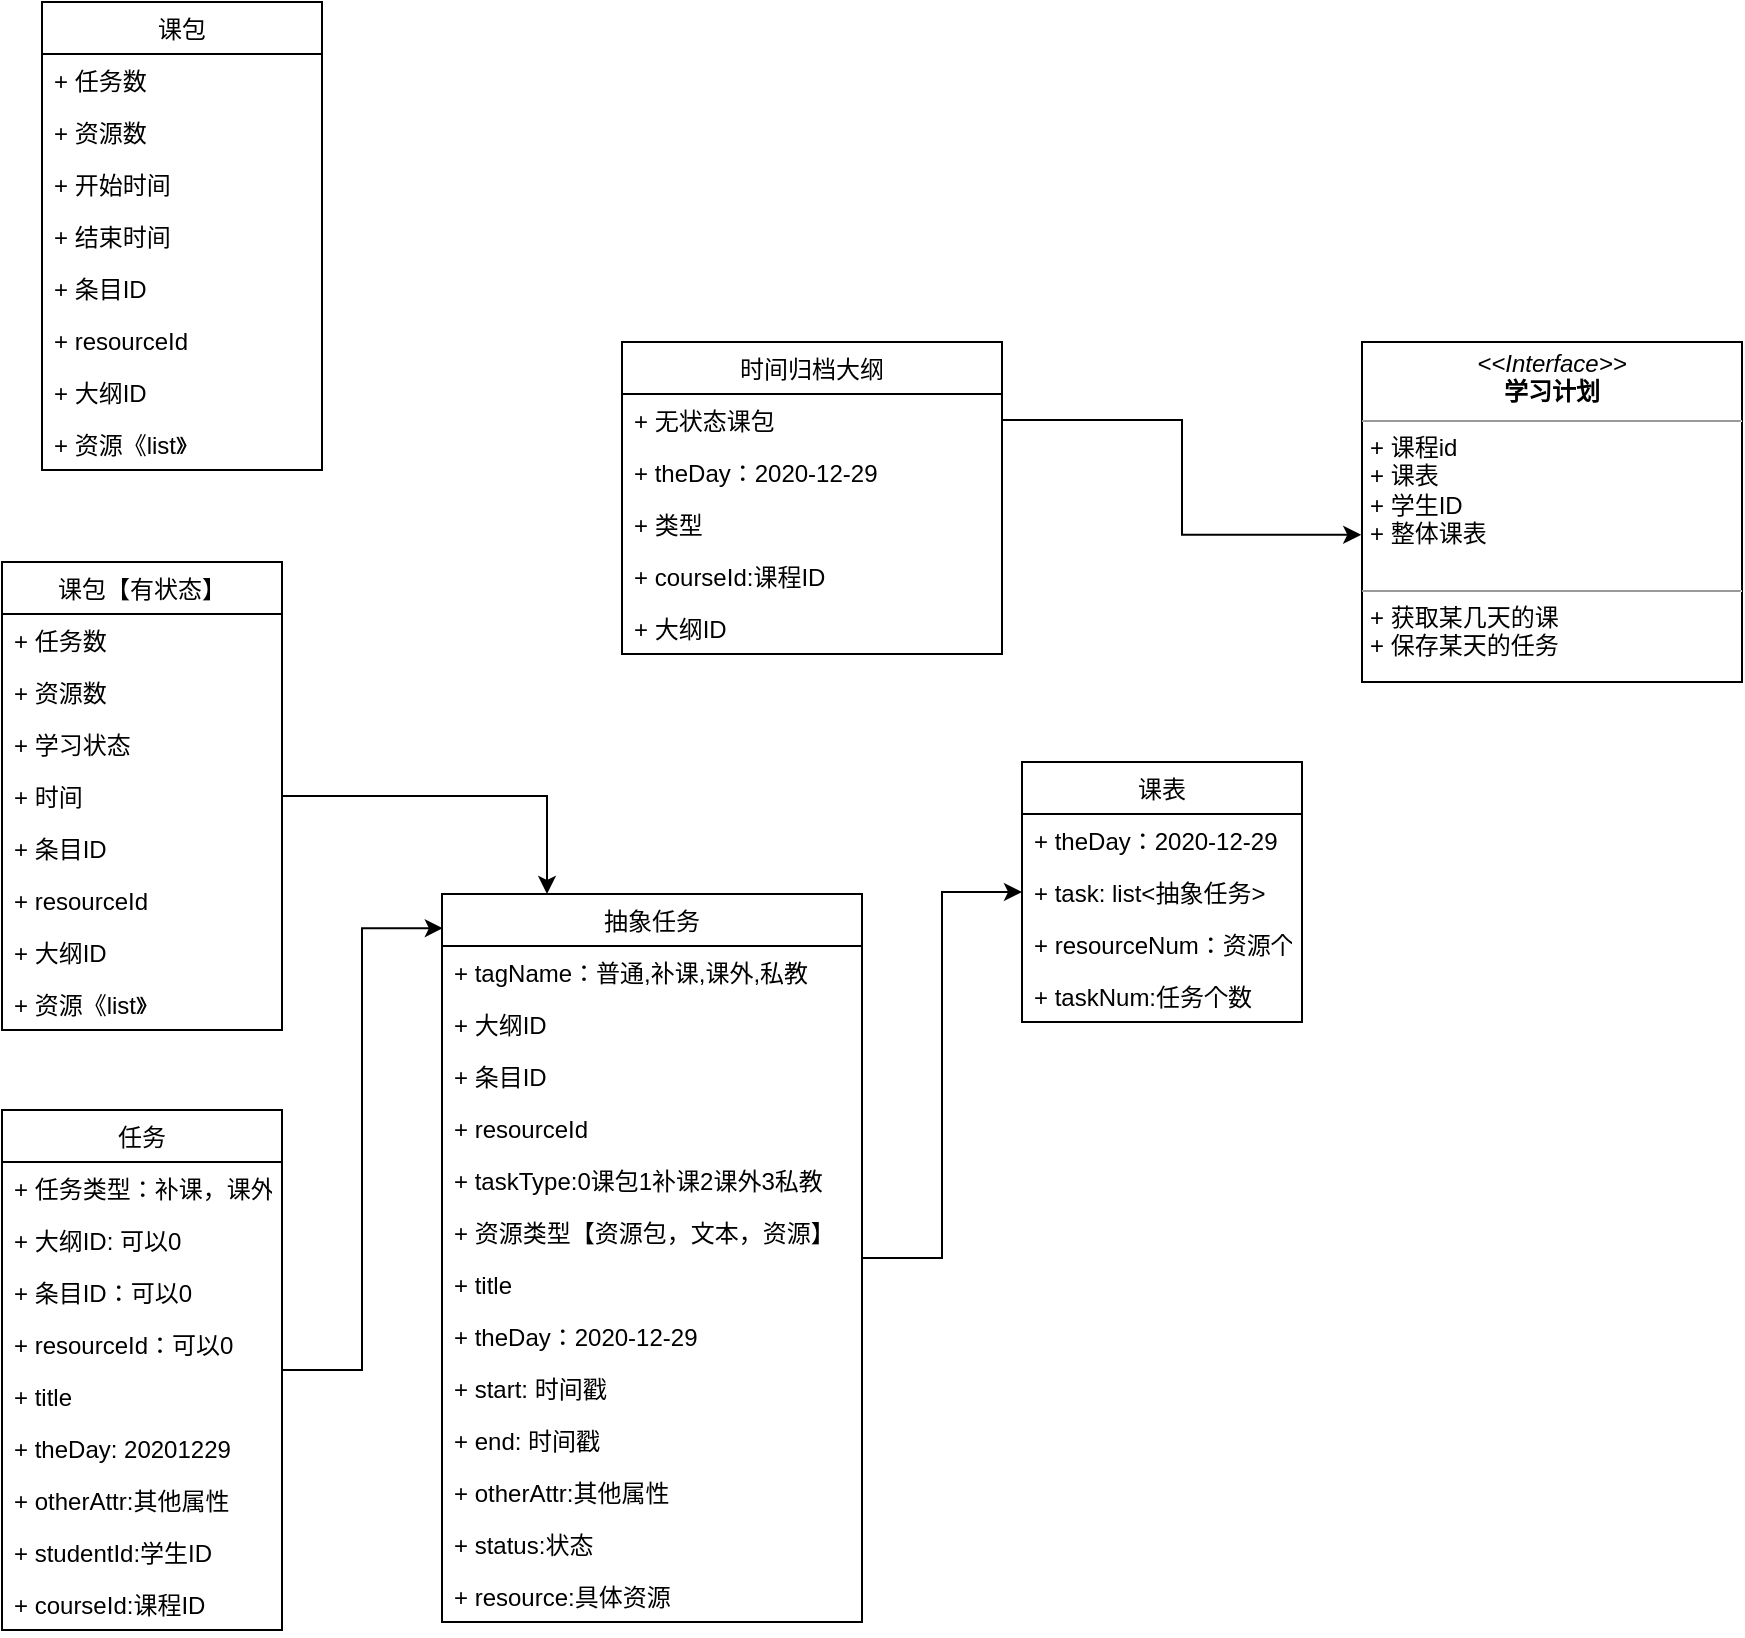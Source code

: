 <mxfile version="14.1.2" type="github">
  <diagram id="xe28xnixo2NTm2ffLTH5" name="Page-1">
    <mxGraphModel dx="1640" dy="435" grid="1" gridSize="10" guides="1" tooltips="1" connect="1" arrows="1" fold="1" page="1" pageScale="1" pageWidth="827" pageHeight="1169" math="0" shadow="0">
      <root>
        <mxCell id="0" />
        <mxCell id="1" parent="0" />
        <mxCell id="jewvl0w6D_q5FNkcWG2r-2" value="&lt;p style=&quot;margin: 0px ; margin-top: 4px ; text-align: center&quot;&gt;&lt;i&gt;&amp;lt;&amp;lt;Interface&amp;gt;&amp;gt;&lt;/i&gt;&lt;br&gt;&lt;b&gt;学习计划&lt;/b&gt;&lt;/p&gt;&lt;hr size=&quot;1&quot;&gt;&lt;p style=&quot;margin: 0px ; margin-left: 4px&quot;&gt;+&amp;nbsp;课程id&lt;/p&gt;&lt;p style=&quot;margin: 0px ; margin-left: 4px&quot;&gt;+&amp;nbsp;课表&lt;br&gt;+&amp;nbsp;学生ID&lt;/p&gt;&lt;p style=&quot;margin: 0px ; margin-left: 4px&quot;&gt;+&amp;nbsp;整体课表&lt;/p&gt;&lt;br&gt;&lt;hr size=&quot;1&quot;&gt;&lt;p style=&quot;margin: 0px ; margin-left: 4px&quot;&gt;+&amp;nbsp;获取某几天的课&lt;br&gt;+&amp;nbsp;保存某天的任务&lt;/p&gt;" style="verticalAlign=top;align=left;overflow=fill;fontSize=12;fontFamily=Helvetica;html=1;" vertex="1" parent="1">
          <mxGeometry x="430" y="380" width="190" height="170" as="geometry" />
        </mxCell>
        <mxCell id="jewvl0w6D_q5FNkcWG2r-3" value="课表" style="swimlane;fontStyle=0;childLayout=stackLayout;horizontal=1;startSize=26;fillColor=none;horizontalStack=0;resizeParent=1;resizeParentMax=0;resizeLast=0;collapsible=1;marginBottom=0;" vertex="1" parent="1">
          <mxGeometry x="260" y="590" width="140" height="130" as="geometry" />
        </mxCell>
        <mxCell id="jewvl0w6D_q5FNkcWG2r-4" value="+ theDay：2020-12-29" style="text;strokeColor=none;fillColor=none;align=left;verticalAlign=top;spacingLeft=4;spacingRight=4;overflow=hidden;rotatable=0;points=[[0,0.5],[1,0.5]];portConstraint=eastwest;" vertex="1" parent="jewvl0w6D_q5FNkcWG2r-3">
          <mxGeometry y="26" width="140" height="26" as="geometry" />
        </mxCell>
        <mxCell id="jewvl0w6D_q5FNkcWG2r-5" value="+ task: list&lt;抽象任务&gt;" style="text;strokeColor=none;fillColor=none;align=left;verticalAlign=top;spacingLeft=4;spacingRight=4;overflow=hidden;rotatable=0;points=[[0,0.5],[1,0.5]];portConstraint=eastwest;" vertex="1" parent="jewvl0w6D_q5FNkcWG2r-3">
          <mxGeometry y="52" width="140" height="26" as="geometry" />
        </mxCell>
        <mxCell id="jewvl0w6D_q5FNkcWG2r-11" value="+ resourceNum：资源个" style="text;strokeColor=none;fillColor=none;align=left;verticalAlign=top;spacingLeft=4;spacingRight=4;overflow=hidden;rotatable=0;points=[[0,0.5],[1,0.5]];portConstraint=eastwest;" vertex="1" parent="jewvl0w6D_q5FNkcWG2r-3">
          <mxGeometry y="78" width="140" height="26" as="geometry" />
        </mxCell>
        <mxCell id="jewvl0w6D_q5FNkcWG2r-6" value="+ taskNum:任务个数" style="text;strokeColor=none;fillColor=none;align=left;verticalAlign=top;spacingLeft=4;spacingRight=4;overflow=hidden;rotatable=0;points=[[0,0.5],[1,0.5]];portConstraint=eastwest;" vertex="1" parent="jewvl0w6D_q5FNkcWG2r-3">
          <mxGeometry y="104" width="140" height="26" as="geometry" />
        </mxCell>
        <mxCell id="jewvl0w6D_q5FNkcWG2r-48" style="edgeStyle=orthogonalEdgeStyle;rounded=0;orthogonalLoop=1;jettySize=auto;html=1;entryX=0.25;entryY=0;entryDx=0;entryDy=0;" edge="1" parent="1" source="jewvl0w6D_q5FNkcWG2r-7" target="jewvl0w6D_q5FNkcWG2r-34">
          <mxGeometry relative="1" as="geometry" />
        </mxCell>
        <mxCell id="jewvl0w6D_q5FNkcWG2r-7" value="课包【有状态】" style="swimlane;fontStyle=0;childLayout=stackLayout;horizontal=1;startSize=26;fillColor=none;horizontalStack=0;resizeParent=1;resizeParentMax=0;resizeLast=0;collapsible=1;marginBottom=0;" vertex="1" parent="1">
          <mxGeometry x="-250" y="490" width="140" height="234" as="geometry" />
        </mxCell>
        <mxCell id="jewvl0w6D_q5FNkcWG2r-8" value="+ 任务数" style="text;strokeColor=none;fillColor=none;align=left;verticalAlign=top;spacingLeft=4;spacingRight=4;overflow=hidden;rotatable=0;points=[[0,0.5],[1,0.5]];portConstraint=eastwest;" vertex="1" parent="jewvl0w6D_q5FNkcWG2r-7">
          <mxGeometry y="26" width="140" height="26" as="geometry" />
        </mxCell>
        <mxCell id="jewvl0w6D_q5FNkcWG2r-9" value="+ 资源数" style="text;strokeColor=none;fillColor=none;align=left;verticalAlign=top;spacingLeft=4;spacingRight=4;overflow=hidden;rotatable=0;points=[[0,0.5],[1,0.5]];portConstraint=eastwest;" vertex="1" parent="jewvl0w6D_q5FNkcWG2r-7">
          <mxGeometry y="52" width="140" height="26" as="geometry" />
        </mxCell>
        <mxCell id="jewvl0w6D_q5FNkcWG2r-12" value="+ 学习状态" style="text;strokeColor=none;fillColor=none;align=left;verticalAlign=top;spacingLeft=4;spacingRight=4;overflow=hidden;rotatable=0;points=[[0,0.5],[1,0.5]];portConstraint=eastwest;" vertex="1" parent="jewvl0w6D_q5FNkcWG2r-7">
          <mxGeometry y="78" width="140" height="26" as="geometry" />
        </mxCell>
        <mxCell id="jewvl0w6D_q5FNkcWG2r-13" value="+ 时间" style="text;strokeColor=none;fillColor=none;align=left;verticalAlign=top;spacingLeft=4;spacingRight=4;overflow=hidden;rotatable=0;points=[[0,0.5],[1,0.5]];portConstraint=eastwest;" vertex="1" parent="jewvl0w6D_q5FNkcWG2r-7">
          <mxGeometry y="104" width="140" height="26" as="geometry" />
        </mxCell>
        <mxCell id="jewvl0w6D_q5FNkcWG2r-54" value="+ 条目ID" style="text;strokeColor=none;fillColor=none;align=left;verticalAlign=top;spacingLeft=4;spacingRight=4;overflow=hidden;rotatable=0;points=[[0,0.5],[1,0.5]];portConstraint=eastwest;" vertex="1" parent="jewvl0w6D_q5FNkcWG2r-7">
          <mxGeometry y="130" width="140" height="26" as="geometry" />
        </mxCell>
        <mxCell id="jewvl0w6D_q5FNkcWG2r-55" value="+ resourceId" style="text;strokeColor=none;fillColor=none;align=left;verticalAlign=top;spacingLeft=4;spacingRight=4;overflow=hidden;rotatable=0;points=[[0,0.5],[1,0.5]];portConstraint=eastwest;" vertex="1" parent="jewvl0w6D_q5FNkcWG2r-7">
          <mxGeometry y="156" width="140" height="26" as="geometry" />
        </mxCell>
        <mxCell id="jewvl0w6D_q5FNkcWG2r-53" value="+ 大纲ID" style="text;strokeColor=none;fillColor=none;align=left;verticalAlign=top;spacingLeft=4;spacingRight=4;overflow=hidden;rotatable=0;points=[[0,0.5],[1,0.5]];portConstraint=eastwest;" vertex="1" parent="jewvl0w6D_q5FNkcWG2r-7">
          <mxGeometry y="182" width="140" height="26" as="geometry" />
        </mxCell>
        <mxCell id="jewvl0w6D_q5FNkcWG2r-10" value="+ 资源《list》" style="text;strokeColor=none;fillColor=none;align=left;verticalAlign=top;spacingLeft=4;spacingRight=4;overflow=hidden;rotatable=0;points=[[0,0.5],[1,0.5]];portConstraint=eastwest;" vertex="1" parent="jewvl0w6D_q5FNkcWG2r-7">
          <mxGeometry y="208" width="140" height="26" as="geometry" />
        </mxCell>
        <mxCell id="jewvl0w6D_q5FNkcWG2r-47" style="edgeStyle=orthogonalEdgeStyle;rounded=0;orthogonalLoop=1;jettySize=auto;html=1;entryX=0.002;entryY=0.047;entryDx=0;entryDy=0;entryPerimeter=0;" edge="1" parent="1" source="jewvl0w6D_q5FNkcWG2r-17" target="jewvl0w6D_q5FNkcWG2r-34">
          <mxGeometry relative="1" as="geometry" />
        </mxCell>
        <mxCell id="jewvl0w6D_q5FNkcWG2r-17" value="任务" style="swimlane;fontStyle=0;childLayout=stackLayout;horizontal=1;startSize=26;fillColor=none;horizontalStack=0;resizeParent=1;resizeParentMax=0;resizeLast=0;collapsible=1;marginBottom=0;" vertex="1" parent="1">
          <mxGeometry x="-250" y="764" width="140" height="260" as="geometry" />
        </mxCell>
        <mxCell id="jewvl0w6D_q5FNkcWG2r-18" value="+ 任务类型：补课，课外" style="text;strokeColor=none;fillColor=none;align=left;verticalAlign=top;spacingLeft=4;spacingRight=4;overflow=hidden;rotatable=0;points=[[0,0.5],[1,0.5]];portConstraint=eastwest;" vertex="1" parent="jewvl0w6D_q5FNkcWG2r-17">
          <mxGeometry y="26" width="140" height="26" as="geometry" />
        </mxCell>
        <mxCell id="jewvl0w6D_q5FNkcWG2r-49" value="+ 大纲ID: 可以0" style="text;strokeColor=none;fillColor=none;align=left;verticalAlign=top;spacingLeft=4;spacingRight=4;overflow=hidden;rotatable=0;points=[[0,0.5],[1,0.5]];portConstraint=eastwest;" vertex="1" parent="jewvl0w6D_q5FNkcWG2r-17">
          <mxGeometry y="52" width="140" height="26" as="geometry" />
        </mxCell>
        <mxCell id="jewvl0w6D_q5FNkcWG2r-50" value="+ 条目ID：可以0" style="text;strokeColor=none;fillColor=none;align=left;verticalAlign=top;spacingLeft=4;spacingRight=4;overflow=hidden;rotatable=0;points=[[0,0.5],[1,0.5]];portConstraint=eastwest;" vertex="1" parent="jewvl0w6D_q5FNkcWG2r-17">
          <mxGeometry y="78" width="140" height="26" as="geometry" />
        </mxCell>
        <mxCell id="jewvl0w6D_q5FNkcWG2r-19" value="+ resourceId：可以0" style="text;strokeColor=none;fillColor=none;align=left;verticalAlign=top;spacingLeft=4;spacingRight=4;overflow=hidden;rotatable=0;points=[[0,0.5],[1,0.5]];portConstraint=eastwest;" vertex="1" parent="jewvl0w6D_q5FNkcWG2r-17">
          <mxGeometry y="104" width="140" height="26" as="geometry" />
        </mxCell>
        <mxCell id="jewvl0w6D_q5FNkcWG2r-20" value="+ title" style="text;strokeColor=none;fillColor=none;align=left;verticalAlign=top;spacingLeft=4;spacingRight=4;overflow=hidden;rotatable=0;points=[[0,0.5],[1,0.5]];portConstraint=eastwest;" vertex="1" parent="jewvl0w6D_q5FNkcWG2r-17">
          <mxGeometry y="130" width="140" height="26" as="geometry" />
        </mxCell>
        <mxCell id="jewvl0w6D_q5FNkcWG2r-27" value="+ theDay: 20201229" style="text;strokeColor=none;fillColor=none;align=left;verticalAlign=top;spacingLeft=4;spacingRight=4;overflow=hidden;rotatable=0;points=[[0,0.5],[1,0.5]];portConstraint=eastwest;" vertex="1" parent="jewvl0w6D_q5FNkcWG2r-17">
          <mxGeometry y="156" width="140" height="26" as="geometry" />
        </mxCell>
        <mxCell id="jewvl0w6D_q5FNkcWG2r-28" value="+ otherAttr:其他属性" style="text;strokeColor=none;fillColor=none;align=left;verticalAlign=top;spacingLeft=4;spacingRight=4;overflow=hidden;rotatable=0;points=[[0,0.5],[1,0.5]];portConstraint=eastwest;" vertex="1" parent="jewvl0w6D_q5FNkcWG2r-17">
          <mxGeometry y="182" width="140" height="26" as="geometry" />
        </mxCell>
        <mxCell id="jewvl0w6D_q5FNkcWG2r-21" value="+ studentId:学生ID" style="text;strokeColor=none;fillColor=none;align=left;verticalAlign=top;spacingLeft=4;spacingRight=4;overflow=hidden;rotatable=0;points=[[0,0.5],[1,0.5]];portConstraint=eastwest;" vertex="1" parent="jewvl0w6D_q5FNkcWG2r-17">
          <mxGeometry y="208" width="140" height="26" as="geometry" />
        </mxCell>
        <mxCell id="jewvl0w6D_q5FNkcWG2r-29" value="+ courseId:课程ID" style="text;strokeColor=none;fillColor=none;align=left;verticalAlign=top;spacingLeft=4;spacingRight=4;overflow=hidden;rotatable=0;points=[[0,0.5],[1,0.5]];portConstraint=eastwest;" vertex="1" parent="jewvl0w6D_q5FNkcWG2r-17">
          <mxGeometry y="234" width="140" height="26" as="geometry" />
        </mxCell>
        <mxCell id="jewvl0w6D_q5FNkcWG2r-59" style="edgeStyle=orthogonalEdgeStyle;rounded=0;orthogonalLoop=1;jettySize=auto;html=1;exitX=1;exitY=0.25;exitDx=0;exitDy=0;entryX=-0.002;entryY=0.567;entryDx=0;entryDy=0;entryPerimeter=0;" edge="1" parent="1" source="jewvl0w6D_q5FNkcWG2r-22" target="jewvl0w6D_q5FNkcWG2r-2">
          <mxGeometry relative="1" as="geometry" />
        </mxCell>
        <mxCell id="jewvl0w6D_q5FNkcWG2r-22" value="时间归档大纲" style="swimlane;fontStyle=0;childLayout=stackLayout;horizontal=1;startSize=26;fillColor=none;horizontalStack=0;resizeParent=1;resizeParentMax=0;resizeLast=0;collapsible=1;marginBottom=0;" vertex="1" parent="1">
          <mxGeometry x="60" y="380" width="190" height="156" as="geometry" />
        </mxCell>
        <mxCell id="jewvl0w6D_q5FNkcWG2r-61" value="+ 无状态课包" style="text;strokeColor=none;fillColor=none;align=left;verticalAlign=top;spacingLeft=4;spacingRight=4;overflow=hidden;rotatable=0;points=[[0,0.5],[1,0.5]];portConstraint=eastwest;" vertex="1" parent="jewvl0w6D_q5FNkcWG2r-22">
          <mxGeometry y="26" width="190" height="26" as="geometry" />
        </mxCell>
        <mxCell id="jewvl0w6D_q5FNkcWG2r-62" value="+ theDay：2020-12-29" style="text;strokeColor=none;fillColor=none;align=left;verticalAlign=top;spacingLeft=4;spacingRight=4;overflow=hidden;rotatable=0;points=[[0,0.5],[1,0.5]];portConstraint=eastwest;" vertex="1" parent="jewvl0w6D_q5FNkcWG2r-22">
          <mxGeometry y="52" width="190" height="26" as="geometry" />
        </mxCell>
        <mxCell id="jewvl0w6D_q5FNkcWG2r-25" value="+ 类型" style="text;strokeColor=none;fillColor=none;align=left;verticalAlign=top;spacingLeft=4;spacingRight=4;overflow=hidden;rotatable=0;points=[[0,0.5],[1,0.5]];portConstraint=eastwest;" vertex="1" parent="jewvl0w6D_q5FNkcWG2r-22">
          <mxGeometry y="78" width="190" height="26" as="geometry" />
        </mxCell>
        <mxCell id="jewvl0w6D_q5FNkcWG2r-45" value="+ courseId:课程ID" style="text;strokeColor=none;fillColor=none;align=left;verticalAlign=top;spacingLeft=4;spacingRight=4;overflow=hidden;rotatable=0;points=[[0,0.5],[1,0.5]];portConstraint=eastwest;" vertex="1" parent="jewvl0w6D_q5FNkcWG2r-22">
          <mxGeometry y="104" width="190" height="26" as="geometry" />
        </mxCell>
        <mxCell id="jewvl0w6D_q5FNkcWG2r-40" value="+ 大纲ID" style="text;strokeColor=none;fillColor=none;align=left;verticalAlign=top;spacingLeft=4;spacingRight=4;overflow=hidden;rotatable=0;points=[[0,0.5],[1,0.5]];portConstraint=eastwest;" vertex="1" parent="jewvl0w6D_q5FNkcWG2r-22">
          <mxGeometry y="130" width="190" height="26" as="geometry" />
        </mxCell>
        <mxCell id="jewvl0w6D_q5FNkcWG2r-56" style="edgeStyle=orthogonalEdgeStyle;rounded=0;orthogonalLoop=1;jettySize=auto;html=1;entryX=0;entryY=0.5;entryDx=0;entryDy=0;" edge="1" parent="1" source="jewvl0w6D_q5FNkcWG2r-34" target="jewvl0w6D_q5FNkcWG2r-5">
          <mxGeometry relative="1" as="geometry" />
        </mxCell>
        <mxCell id="jewvl0w6D_q5FNkcWG2r-34" value="抽象任务" style="swimlane;fontStyle=0;childLayout=stackLayout;horizontal=1;startSize=26;fillColor=none;horizontalStack=0;resizeParent=1;resizeParentMax=0;resizeLast=0;collapsible=1;marginBottom=0;" vertex="1" parent="1">
          <mxGeometry x="-30" y="656" width="210" height="364" as="geometry" />
        </mxCell>
        <mxCell id="jewvl0w6D_q5FNkcWG2r-24" value="+ tagName：普通,补课,课外,私教" style="text;strokeColor=none;fillColor=none;align=left;verticalAlign=top;spacingLeft=4;spacingRight=4;overflow=hidden;rotatable=0;points=[[0,0.5],[1,0.5]];portConstraint=eastwest;" vertex="1" parent="jewvl0w6D_q5FNkcWG2r-34">
          <mxGeometry y="26" width="210" height="26" as="geometry" />
        </mxCell>
        <mxCell id="jewvl0w6D_q5FNkcWG2r-36" value="+ 大纲ID" style="text;strokeColor=none;fillColor=none;align=left;verticalAlign=top;spacingLeft=4;spacingRight=4;overflow=hidden;rotatable=0;points=[[0,0.5],[1,0.5]];portConstraint=eastwest;" vertex="1" parent="jewvl0w6D_q5FNkcWG2r-34">
          <mxGeometry y="52" width="210" height="26" as="geometry" />
        </mxCell>
        <mxCell id="jewvl0w6D_q5FNkcWG2r-43" value="+ 条目ID" style="text;strokeColor=none;fillColor=none;align=left;verticalAlign=top;spacingLeft=4;spacingRight=4;overflow=hidden;rotatable=0;points=[[0,0.5],[1,0.5]];portConstraint=eastwest;" vertex="1" parent="jewvl0w6D_q5FNkcWG2r-34">
          <mxGeometry y="78" width="210" height="26" as="geometry" />
        </mxCell>
        <mxCell id="jewvl0w6D_q5FNkcWG2r-42" value="+ resourceId" style="text;strokeColor=none;fillColor=none;align=left;verticalAlign=top;spacingLeft=4;spacingRight=4;overflow=hidden;rotatable=0;points=[[0,0.5],[1,0.5]];portConstraint=eastwest;" vertex="1" parent="jewvl0w6D_q5FNkcWG2r-34">
          <mxGeometry y="104" width="210" height="26" as="geometry" />
        </mxCell>
        <mxCell id="jewvl0w6D_q5FNkcWG2r-52" value="+ taskType:0课包1补课2课外3私教" style="text;strokeColor=none;fillColor=none;align=left;verticalAlign=top;spacingLeft=4;spacingRight=4;overflow=hidden;rotatable=0;points=[[0,0.5],[1,0.5]];portConstraint=eastwest;" vertex="1" parent="jewvl0w6D_q5FNkcWG2r-34">
          <mxGeometry y="130" width="210" height="26" as="geometry" />
        </mxCell>
        <mxCell id="jewvl0w6D_q5FNkcWG2r-51" value="+ 资源类型【资源包，文本，资源】" style="text;strokeColor=none;fillColor=none;align=left;verticalAlign=top;spacingLeft=4;spacingRight=4;overflow=hidden;rotatable=0;points=[[0,0.5],[1,0.5]];portConstraint=eastwest;" vertex="1" parent="jewvl0w6D_q5FNkcWG2r-34">
          <mxGeometry y="156" width="210" height="26" as="geometry" />
        </mxCell>
        <mxCell id="jewvl0w6D_q5FNkcWG2r-37" value="+ title" style="text;strokeColor=none;fillColor=none;align=left;verticalAlign=top;spacingLeft=4;spacingRight=4;overflow=hidden;rotatable=0;points=[[0,0.5],[1,0.5]];portConstraint=eastwest;" vertex="1" parent="jewvl0w6D_q5FNkcWG2r-34">
          <mxGeometry y="182" width="210" height="26" as="geometry" />
        </mxCell>
        <mxCell id="jewvl0w6D_q5FNkcWG2r-57" value="+ theDay：2020-12-29" style="text;strokeColor=none;fillColor=none;align=left;verticalAlign=top;spacingLeft=4;spacingRight=4;overflow=hidden;rotatable=0;points=[[0,0.5],[1,0.5]];portConstraint=eastwest;" vertex="1" parent="jewvl0w6D_q5FNkcWG2r-34">
          <mxGeometry y="208" width="210" height="26" as="geometry" />
        </mxCell>
        <mxCell id="jewvl0w6D_q5FNkcWG2r-38" value="+ start: 时间戳" style="text;strokeColor=none;fillColor=none;align=left;verticalAlign=top;spacingLeft=4;spacingRight=4;overflow=hidden;rotatable=0;points=[[0,0.5],[1,0.5]];portConstraint=eastwest;" vertex="1" parent="jewvl0w6D_q5FNkcWG2r-34">
          <mxGeometry y="234" width="210" height="26" as="geometry" />
        </mxCell>
        <mxCell id="jewvl0w6D_q5FNkcWG2r-44" value="+ end: 时间戳" style="text;strokeColor=none;fillColor=none;align=left;verticalAlign=top;spacingLeft=4;spacingRight=4;overflow=hidden;rotatable=0;points=[[0,0.5],[1,0.5]];portConstraint=eastwest;" vertex="1" parent="jewvl0w6D_q5FNkcWG2r-34">
          <mxGeometry y="260" width="210" height="26" as="geometry" />
        </mxCell>
        <mxCell id="jewvl0w6D_q5FNkcWG2r-39" value="+ otherAttr:其他属性" style="text;strokeColor=none;fillColor=none;align=left;verticalAlign=top;spacingLeft=4;spacingRight=4;overflow=hidden;rotatable=0;points=[[0,0.5],[1,0.5]];portConstraint=eastwest;" vertex="1" parent="jewvl0w6D_q5FNkcWG2r-34">
          <mxGeometry y="286" width="210" height="26" as="geometry" />
        </mxCell>
        <mxCell id="jewvl0w6D_q5FNkcWG2r-46" value="+ status:状态" style="text;strokeColor=none;fillColor=none;align=left;verticalAlign=top;spacingLeft=4;spacingRight=4;overflow=hidden;rotatable=0;points=[[0,0.5],[1,0.5]];portConstraint=eastwest;" vertex="1" parent="jewvl0w6D_q5FNkcWG2r-34">
          <mxGeometry y="312" width="210" height="26" as="geometry" />
        </mxCell>
        <mxCell id="jewvl0w6D_q5FNkcWG2r-41" value="+ resource:具体资源" style="text;strokeColor=none;fillColor=none;align=left;verticalAlign=top;spacingLeft=4;spacingRight=4;overflow=hidden;rotatable=0;points=[[0,0.5],[1,0.5]];portConstraint=eastwest;" vertex="1" parent="jewvl0w6D_q5FNkcWG2r-34">
          <mxGeometry y="338" width="210" height="26" as="geometry" />
        </mxCell>
        <mxCell id="jewvl0w6D_q5FNkcWG2r-63" value="课包" style="swimlane;fontStyle=0;childLayout=stackLayout;horizontal=1;startSize=26;fillColor=none;horizontalStack=0;resizeParent=1;resizeParentMax=0;resizeLast=0;collapsible=1;marginBottom=0;" vertex="1" parent="1">
          <mxGeometry x="-230" y="210" width="140" height="234" as="geometry" />
        </mxCell>
        <mxCell id="jewvl0w6D_q5FNkcWG2r-64" value="+ 任务数" style="text;strokeColor=none;fillColor=none;align=left;verticalAlign=top;spacingLeft=4;spacingRight=4;overflow=hidden;rotatable=0;points=[[0,0.5],[1,0.5]];portConstraint=eastwest;" vertex="1" parent="jewvl0w6D_q5FNkcWG2r-63">
          <mxGeometry y="26" width="140" height="26" as="geometry" />
        </mxCell>
        <mxCell id="jewvl0w6D_q5FNkcWG2r-65" value="+ 资源数" style="text;strokeColor=none;fillColor=none;align=left;verticalAlign=top;spacingLeft=4;spacingRight=4;overflow=hidden;rotatable=0;points=[[0,0.5],[1,0.5]];portConstraint=eastwest;" vertex="1" parent="jewvl0w6D_q5FNkcWG2r-63">
          <mxGeometry y="52" width="140" height="26" as="geometry" />
        </mxCell>
        <mxCell id="jewvl0w6D_q5FNkcWG2r-67" value="+ 开始时间" style="text;strokeColor=none;fillColor=none;align=left;verticalAlign=top;spacingLeft=4;spacingRight=4;overflow=hidden;rotatable=0;points=[[0,0.5],[1,0.5]];portConstraint=eastwest;" vertex="1" parent="jewvl0w6D_q5FNkcWG2r-63">
          <mxGeometry y="78" width="140" height="26" as="geometry" />
        </mxCell>
        <mxCell id="jewvl0w6D_q5FNkcWG2r-72" value="+ 结束时间" style="text;strokeColor=none;fillColor=none;align=left;verticalAlign=top;spacingLeft=4;spacingRight=4;overflow=hidden;rotatable=0;points=[[0,0.5],[1,0.5]];portConstraint=eastwest;" vertex="1" parent="jewvl0w6D_q5FNkcWG2r-63">
          <mxGeometry y="104" width="140" height="26" as="geometry" />
        </mxCell>
        <mxCell id="jewvl0w6D_q5FNkcWG2r-68" value="+ 条目ID" style="text;strokeColor=none;fillColor=none;align=left;verticalAlign=top;spacingLeft=4;spacingRight=4;overflow=hidden;rotatable=0;points=[[0,0.5],[1,0.5]];portConstraint=eastwest;" vertex="1" parent="jewvl0w6D_q5FNkcWG2r-63">
          <mxGeometry y="130" width="140" height="26" as="geometry" />
        </mxCell>
        <mxCell id="jewvl0w6D_q5FNkcWG2r-69" value="+ resourceId" style="text;strokeColor=none;fillColor=none;align=left;verticalAlign=top;spacingLeft=4;spacingRight=4;overflow=hidden;rotatable=0;points=[[0,0.5],[1,0.5]];portConstraint=eastwest;" vertex="1" parent="jewvl0w6D_q5FNkcWG2r-63">
          <mxGeometry y="156" width="140" height="26" as="geometry" />
        </mxCell>
        <mxCell id="jewvl0w6D_q5FNkcWG2r-70" value="+ 大纲ID" style="text;strokeColor=none;fillColor=none;align=left;verticalAlign=top;spacingLeft=4;spacingRight=4;overflow=hidden;rotatable=0;points=[[0,0.5],[1,0.5]];portConstraint=eastwest;" vertex="1" parent="jewvl0w6D_q5FNkcWG2r-63">
          <mxGeometry y="182" width="140" height="26" as="geometry" />
        </mxCell>
        <mxCell id="jewvl0w6D_q5FNkcWG2r-71" value="+ 资源《list》" style="text;strokeColor=none;fillColor=none;align=left;verticalAlign=top;spacingLeft=4;spacingRight=4;overflow=hidden;rotatable=0;points=[[0,0.5],[1,0.5]];portConstraint=eastwest;" vertex="1" parent="jewvl0w6D_q5FNkcWG2r-63">
          <mxGeometry y="208" width="140" height="26" as="geometry" />
        </mxCell>
      </root>
    </mxGraphModel>
  </diagram>
</mxfile>
